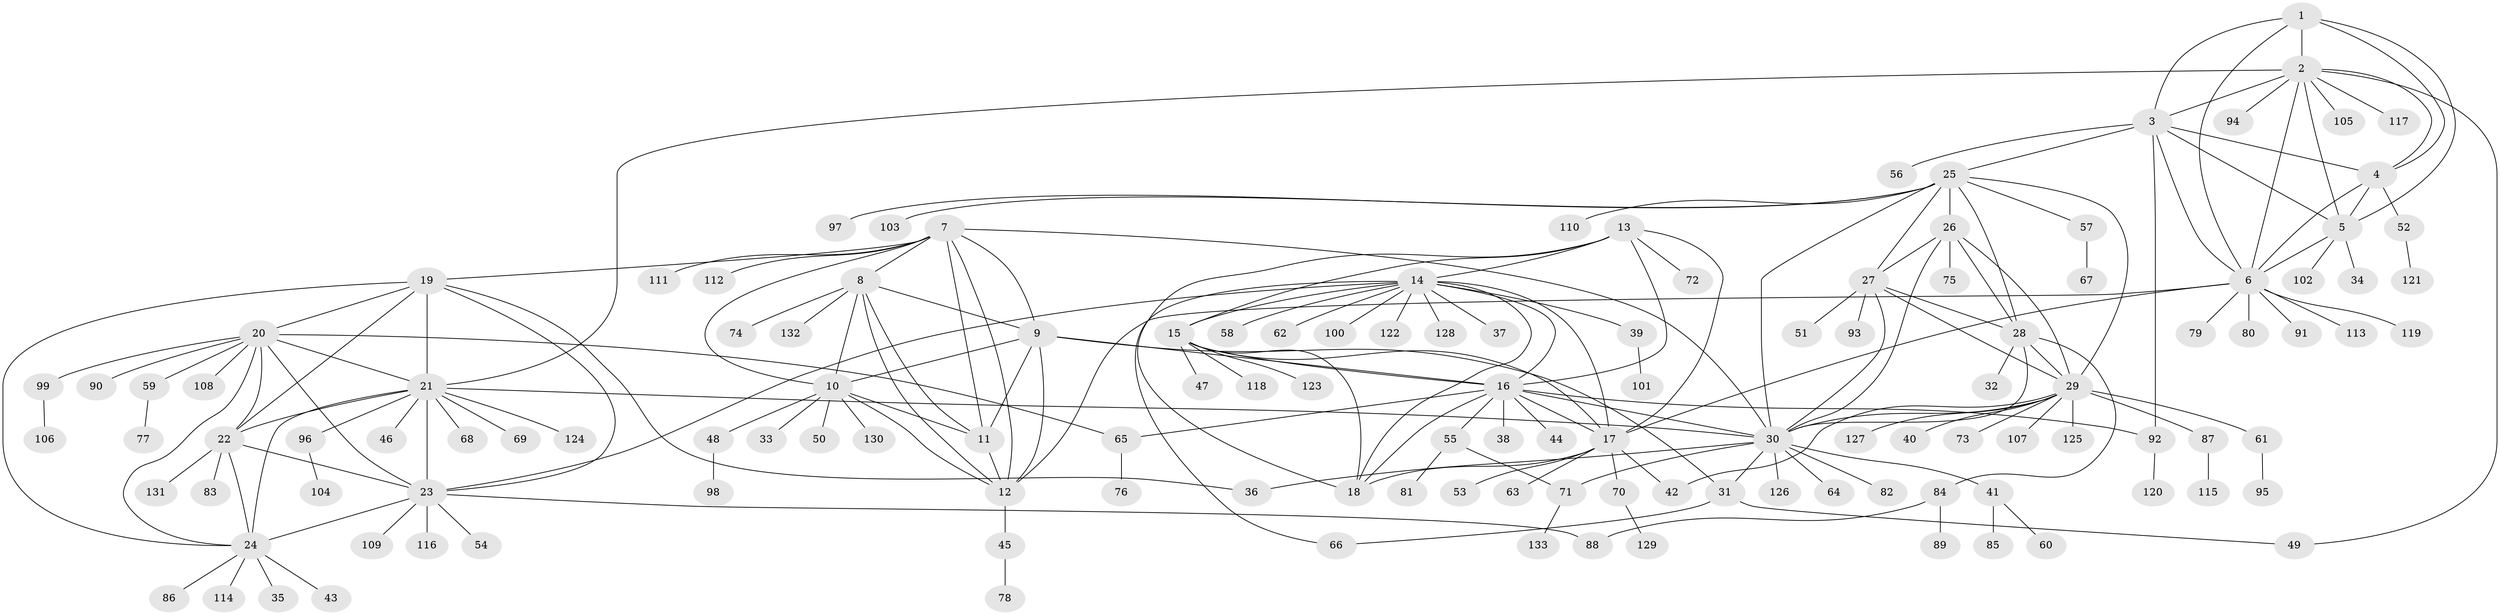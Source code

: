// coarse degree distribution, {5: 0.05825242718446602, 8: 0.02912621359223301, 11: 0.009708737864077669, 7: 0.038834951456310676, 17: 0.009708737864077669, 13: 0.019417475728155338, 10: 0.019417475728155338, 6: 0.009708737864077669, 14: 0.009708737864077669, 9: 0.009708737864077669, 12: 0.009708737864077669, 4: 0.019417475728155338, 1: 0.6699029126213593, 3: 0.019417475728155338, 2: 0.06796116504854369}
// Generated by graph-tools (version 1.1) at 2025/42/03/06/25 10:42:14]
// undirected, 133 vertices, 197 edges
graph export_dot {
graph [start="1"]
  node [color=gray90,style=filled];
  1;
  2;
  3;
  4;
  5;
  6;
  7;
  8;
  9;
  10;
  11;
  12;
  13;
  14;
  15;
  16;
  17;
  18;
  19;
  20;
  21;
  22;
  23;
  24;
  25;
  26;
  27;
  28;
  29;
  30;
  31;
  32;
  33;
  34;
  35;
  36;
  37;
  38;
  39;
  40;
  41;
  42;
  43;
  44;
  45;
  46;
  47;
  48;
  49;
  50;
  51;
  52;
  53;
  54;
  55;
  56;
  57;
  58;
  59;
  60;
  61;
  62;
  63;
  64;
  65;
  66;
  67;
  68;
  69;
  70;
  71;
  72;
  73;
  74;
  75;
  76;
  77;
  78;
  79;
  80;
  81;
  82;
  83;
  84;
  85;
  86;
  87;
  88;
  89;
  90;
  91;
  92;
  93;
  94;
  95;
  96;
  97;
  98;
  99;
  100;
  101;
  102;
  103;
  104;
  105;
  106;
  107;
  108;
  109;
  110;
  111;
  112;
  113;
  114;
  115;
  116;
  117;
  118;
  119;
  120;
  121;
  122;
  123;
  124;
  125;
  126;
  127;
  128;
  129;
  130;
  131;
  132;
  133;
  1 -- 2;
  1 -- 3;
  1 -- 4;
  1 -- 5;
  1 -- 6;
  2 -- 3;
  2 -- 4;
  2 -- 5;
  2 -- 6;
  2 -- 21;
  2 -- 49;
  2 -- 94;
  2 -- 105;
  2 -- 117;
  3 -- 4;
  3 -- 5;
  3 -- 6;
  3 -- 25;
  3 -- 56;
  3 -- 92;
  4 -- 5;
  4 -- 6;
  4 -- 52;
  5 -- 6;
  5 -- 34;
  5 -- 102;
  6 -- 12;
  6 -- 17;
  6 -- 79;
  6 -- 80;
  6 -- 91;
  6 -- 113;
  6 -- 119;
  7 -- 8;
  7 -- 9;
  7 -- 10;
  7 -- 11;
  7 -- 12;
  7 -- 19;
  7 -- 30;
  7 -- 111;
  7 -- 112;
  8 -- 9;
  8 -- 10;
  8 -- 11;
  8 -- 12;
  8 -- 74;
  8 -- 132;
  9 -- 10;
  9 -- 11;
  9 -- 12;
  9 -- 16;
  9 -- 31;
  10 -- 11;
  10 -- 12;
  10 -- 33;
  10 -- 48;
  10 -- 50;
  10 -- 130;
  11 -- 12;
  12 -- 45;
  13 -- 14;
  13 -- 15;
  13 -- 16;
  13 -- 17;
  13 -- 18;
  13 -- 72;
  14 -- 15;
  14 -- 16;
  14 -- 17;
  14 -- 18;
  14 -- 23;
  14 -- 37;
  14 -- 39;
  14 -- 58;
  14 -- 62;
  14 -- 66;
  14 -- 100;
  14 -- 122;
  14 -- 128;
  15 -- 16;
  15 -- 17;
  15 -- 18;
  15 -- 47;
  15 -- 118;
  15 -- 123;
  16 -- 17;
  16 -- 18;
  16 -- 30;
  16 -- 38;
  16 -- 44;
  16 -- 55;
  16 -- 65;
  16 -- 92;
  17 -- 18;
  17 -- 42;
  17 -- 53;
  17 -- 63;
  17 -- 70;
  19 -- 20;
  19 -- 21;
  19 -- 22;
  19 -- 23;
  19 -- 24;
  19 -- 36;
  20 -- 21;
  20 -- 22;
  20 -- 23;
  20 -- 24;
  20 -- 59;
  20 -- 65;
  20 -- 90;
  20 -- 99;
  20 -- 108;
  21 -- 22;
  21 -- 23;
  21 -- 24;
  21 -- 30;
  21 -- 46;
  21 -- 68;
  21 -- 69;
  21 -- 96;
  21 -- 124;
  22 -- 23;
  22 -- 24;
  22 -- 83;
  22 -- 131;
  23 -- 24;
  23 -- 54;
  23 -- 88;
  23 -- 109;
  23 -- 116;
  24 -- 35;
  24 -- 43;
  24 -- 86;
  24 -- 114;
  25 -- 26;
  25 -- 27;
  25 -- 28;
  25 -- 29;
  25 -- 30;
  25 -- 57;
  25 -- 97;
  25 -- 103;
  25 -- 110;
  26 -- 27;
  26 -- 28;
  26 -- 29;
  26 -- 30;
  26 -- 75;
  27 -- 28;
  27 -- 29;
  27 -- 30;
  27 -- 51;
  27 -- 93;
  28 -- 29;
  28 -- 30;
  28 -- 32;
  28 -- 84;
  29 -- 30;
  29 -- 40;
  29 -- 42;
  29 -- 61;
  29 -- 73;
  29 -- 87;
  29 -- 107;
  29 -- 125;
  29 -- 127;
  30 -- 31;
  30 -- 36;
  30 -- 41;
  30 -- 64;
  30 -- 71;
  30 -- 82;
  30 -- 126;
  31 -- 49;
  31 -- 66;
  39 -- 101;
  41 -- 60;
  41 -- 85;
  45 -- 78;
  48 -- 98;
  52 -- 121;
  55 -- 71;
  55 -- 81;
  57 -- 67;
  59 -- 77;
  61 -- 95;
  65 -- 76;
  70 -- 129;
  71 -- 133;
  84 -- 88;
  84 -- 89;
  87 -- 115;
  92 -- 120;
  96 -- 104;
  99 -- 106;
}
